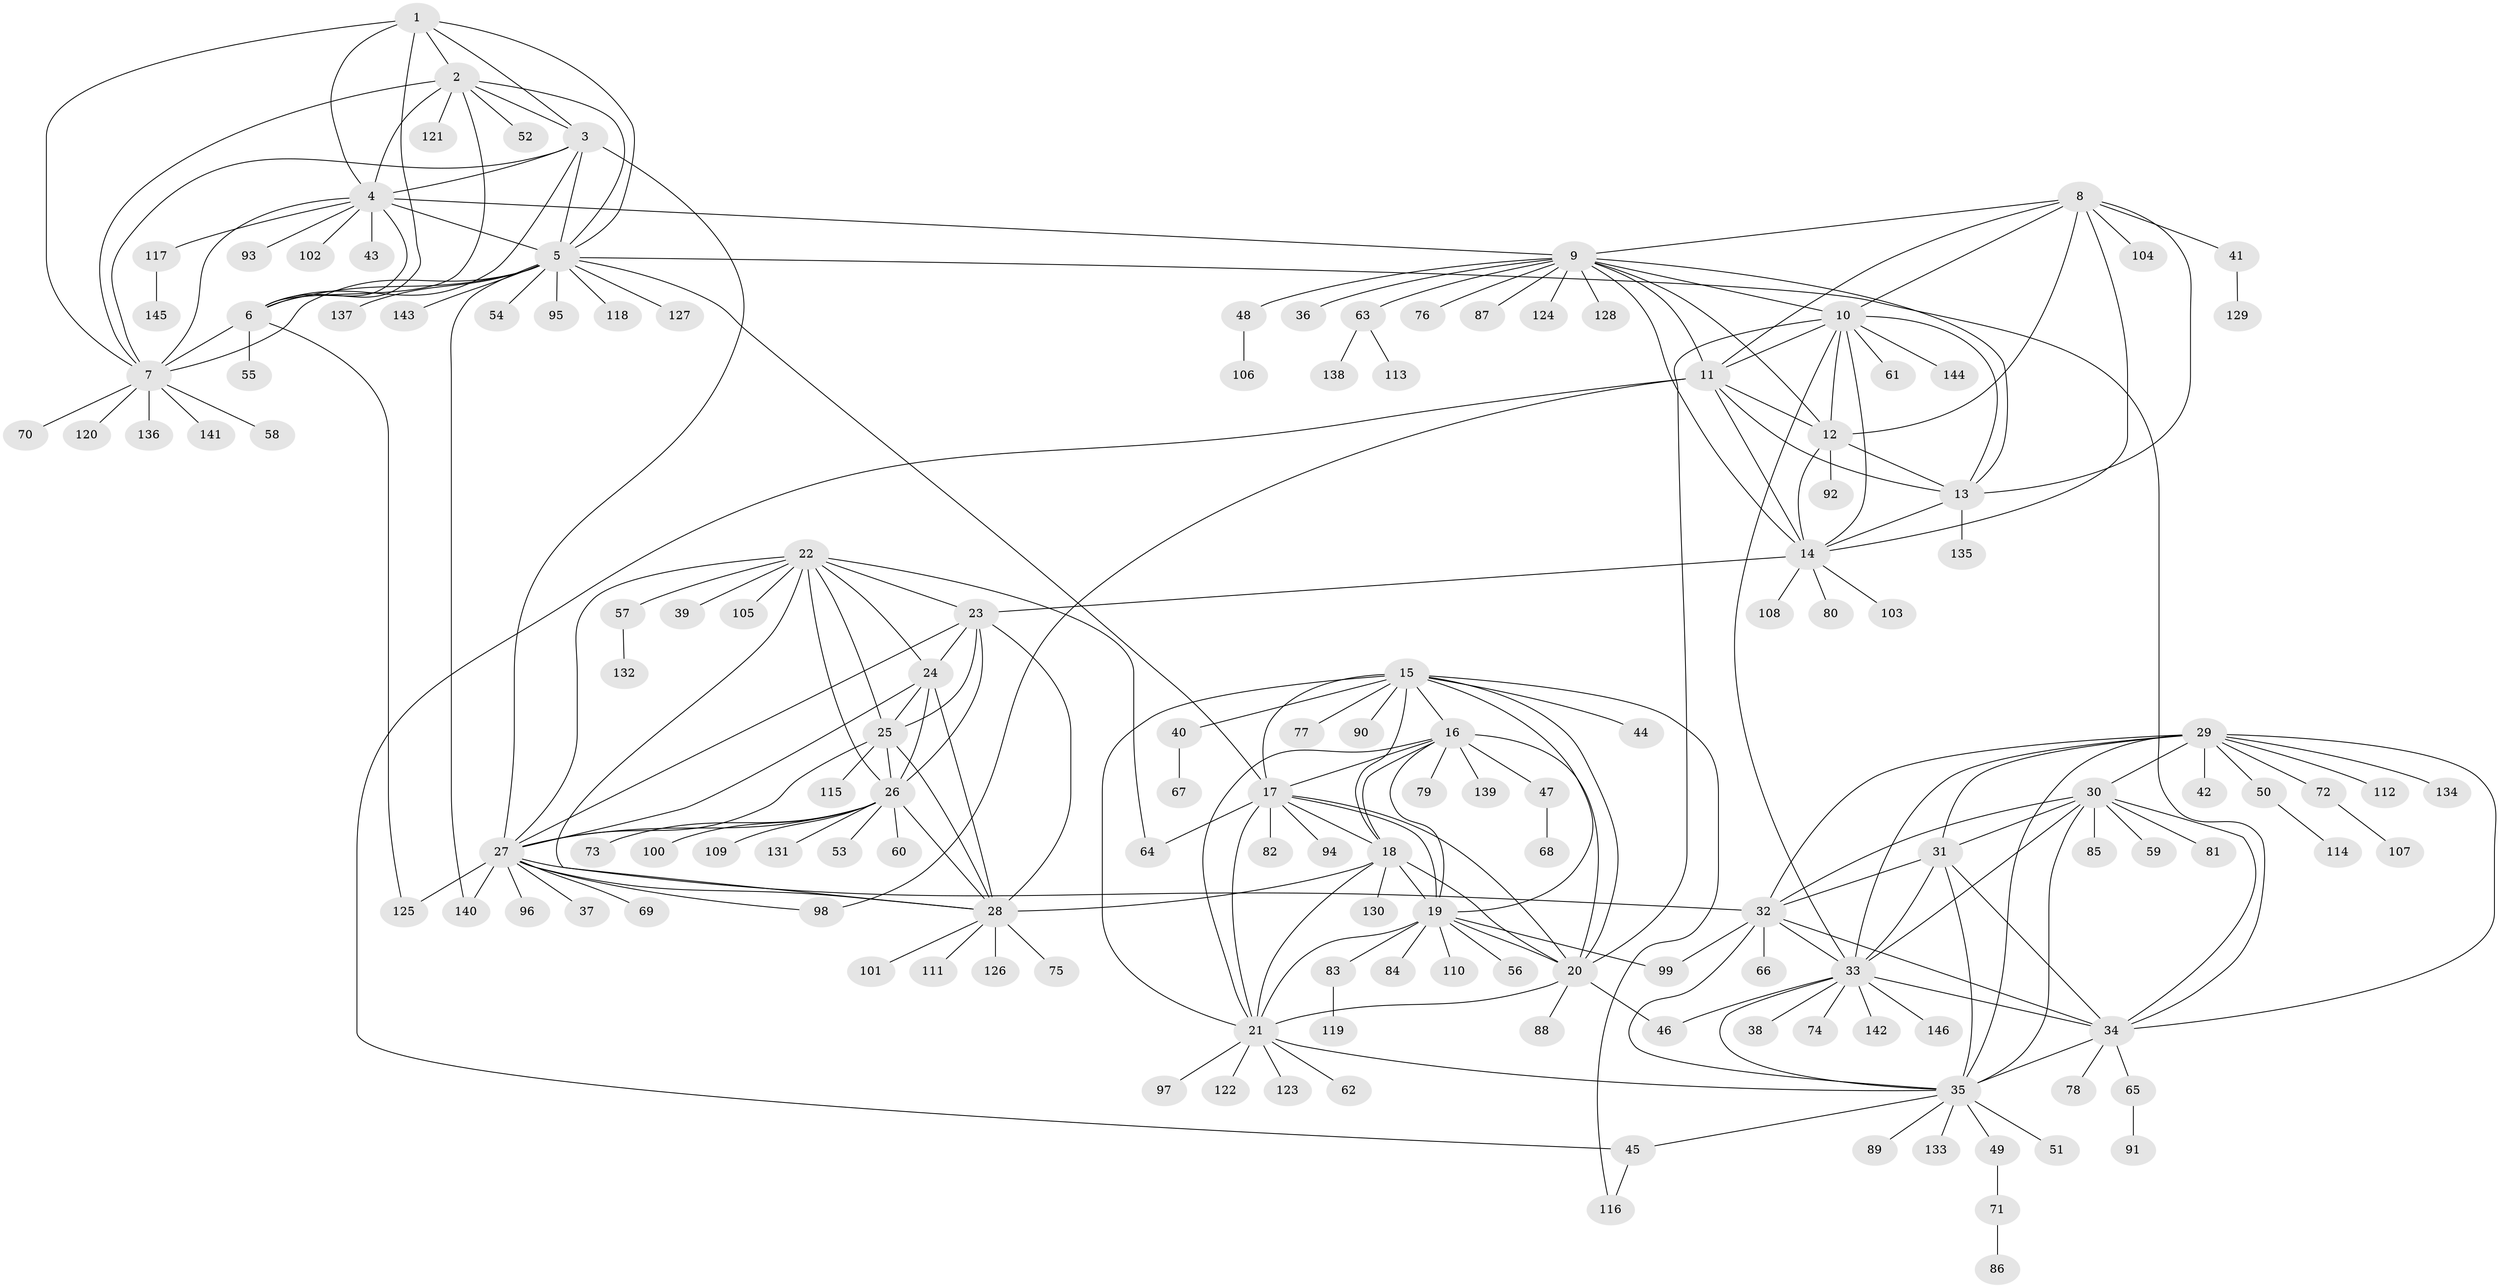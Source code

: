 // Generated by graph-tools (version 1.1) at 2025/55/03/09/25 04:55:02]
// undirected, 146 vertices, 234 edges
graph export_dot {
graph [start="1"]
  node [color=gray90,style=filled];
  1;
  2;
  3;
  4;
  5;
  6;
  7;
  8;
  9;
  10;
  11;
  12;
  13;
  14;
  15;
  16;
  17;
  18;
  19;
  20;
  21;
  22;
  23;
  24;
  25;
  26;
  27;
  28;
  29;
  30;
  31;
  32;
  33;
  34;
  35;
  36;
  37;
  38;
  39;
  40;
  41;
  42;
  43;
  44;
  45;
  46;
  47;
  48;
  49;
  50;
  51;
  52;
  53;
  54;
  55;
  56;
  57;
  58;
  59;
  60;
  61;
  62;
  63;
  64;
  65;
  66;
  67;
  68;
  69;
  70;
  71;
  72;
  73;
  74;
  75;
  76;
  77;
  78;
  79;
  80;
  81;
  82;
  83;
  84;
  85;
  86;
  87;
  88;
  89;
  90;
  91;
  92;
  93;
  94;
  95;
  96;
  97;
  98;
  99;
  100;
  101;
  102;
  103;
  104;
  105;
  106;
  107;
  108;
  109;
  110;
  111;
  112;
  113;
  114;
  115;
  116;
  117;
  118;
  119;
  120;
  121;
  122;
  123;
  124;
  125;
  126;
  127;
  128;
  129;
  130;
  131;
  132;
  133;
  134;
  135;
  136;
  137;
  138;
  139;
  140;
  141;
  142;
  143;
  144;
  145;
  146;
  1 -- 2;
  1 -- 3;
  1 -- 4;
  1 -- 5;
  1 -- 6;
  1 -- 7;
  2 -- 3;
  2 -- 4;
  2 -- 5;
  2 -- 6;
  2 -- 7;
  2 -- 52;
  2 -- 121;
  3 -- 4;
  3 -- 5;
  3 -- 6;
  3 -- 7;
  3 -- 27;
  4 -- 5;
  4 -- 6;
  4 -- 7;
  4 -- 9;
  4 -- 43;
  4 -- 93;
  4 -- 102;
  4 -- 117;
  5 -- 6;
  5 -- 7;
  5 -- 17;
  5 -- 34;
  5 -- 54;
  5 -- 95;
  5 -- 118;
  5 -- 127;
  5 -- 137;
  5 -- 140;
  5 -- 143;
  6 -- 7;
  6 -- 55;
  6 -- 125;
  7 -- 58;
  7 -- 70;
  7 -- 120;
  7 -- 136;
  7 -- 141;
  8 -- 9;
  8 -- 10;
  8 -- 11;
  8 -- 12;
  8 -- 13;
  8 -- 14;
  8 -- 41;
  8 -- 104;
  9 -- 10;
  9 -- 11;
  9 -- 12;
  9 -- 13;
  9 -- 14;
  9 -- 36;
  9 -- 48;
  9 -- 63;
  9 -- 76;
  9 -- 87;
  9 -- 124;
  9 -- 128;
  10 -- 11;
  10 -- 12;
  10 -- 13;
  10 -- 14;
  10 -- 20;
  10 -- 33;
  10 -- 61;
  10 -- 144;
  11 -- 12;
  11 -- 13;
  11 -- 14;
  11 -- 45;
  11 -- 98;
  12 -- 13;
  12 -- 14;
  12 -- 92;
  13 -- 14;
  13 -- 135;
  14 -- 23;
  14 -- 80;
  14 -- 103;
  14 -- 108;
  15 -- 16;
  15 -- 17;
  15 -- 18;
  15 -- 19;
  15 -- 20;
  15 -- 21;
  15 -- 40;
  15 -- 44;
  15 -- 77;
  15 -- 90;
  15 -- 116;
  16 -- 17;
  16 -- 18;
  16 -- 19;
  16 -- 20;
  16 -- 21;
  16 -- 47;
  16 -- 79;
  16 -- 139;
  17 -- 18;
  17 -- 19;
  17 -- 20;
  17 -- 21;
  17 -- 64;
  17 -- 82;
  17 -- 94;
  18 -- 19;
  18 -- 20;
  18 -- 21;
  18 -- 28;
  18 -- 130;
  19 -- 20;
  19 -- 21;
  19 -- 56;
  19 -- 83;
  19 -- 84;
  19 -- 99;
  19 -- 110;
  20 -- 21;
  20 -- 46;
  20 -- 88;
  21 -- 35;
  21 -- 62;
  21 -- 97;
  21 -- 122;
  21 -- 123;
  22 -- 23;
  22 -- 24;
  22 -- 25;
  22 -- 26;
  22 -- 27;
  22 -- 28;
  22 -- 39;
  22 -- 57;
  22 -- 64;
  22 -- 105;
  23 -- 24;
  23 -- 25;
  23 -- 26;
  23 -- 27;
  23 -- 28;
  24 -- 25;
  24 -- 26;
  24 -- 27;
  24 -- 28;
  25 -- 26;
  25 -- 27;
  25 -- 28;
  25 -- 115;
  26 -- 27;
  26 -- 28;
  26 -- 53;
  26 -- 60;
  26 -- 73;
  26 -- 100;
  26 -- 109;
  26 -- 131;
  27 -- 28;
  27 -- 32;
  27 -- 37;
  27 -- 69;
  27 -- 96;
  27 -- 98;
  27 -- 125;
  27 -- 140;
  28 -- 75;
  28 -- 101;
  28 -- 111;
  28 -- 126;
  29 -- 30;
  29 -- 31;
  29 -- 32;
  29 -- 33;
  29 -- 34;
  29 -- 35;
  29 -- 42;
  29 -- 50;
  29 -- 72;
  29 -- 112;
  29 -- 134;
  30 -- 31;
  30 -- 32;
  30 -- 33;
  30 -- 34;
  30 -- 35;
  30 -- 59;
  30 -- 81;
  30 -- 85;
  31 -- 32;
  31 -- 33;
  31 -- 34;
  31 -- 35;
  32 -- 33;
  32 -- 34;
  32 -- 35;
  32 -- 66;
  32 -- 99;
  33 -- 34;
  33 -- 35;
  33 -- 38;
  33 -- 46;
  33 -- 74;
  33 -- 142;
  33 -- 146;
  34 -- 35;
  34 -- 65;
  34 -- 78;
  35 -- 45;
  35 -- 49;
  35 -- 51;
  35 -- 89;
  35 -- 133;
  40 -- 67;
  41 -- 129;
  45 -- 116;
  47 -- 68;
  48 -- 106;
  49 -- 71;
  50 -- 114;
  57 -- 132;
  63 -- 113;
  63 -- 138;
  65 -- 91;
  71 -- 86;
  72 -- 107;
  83 -- 119;
  117 -- 145;
}
